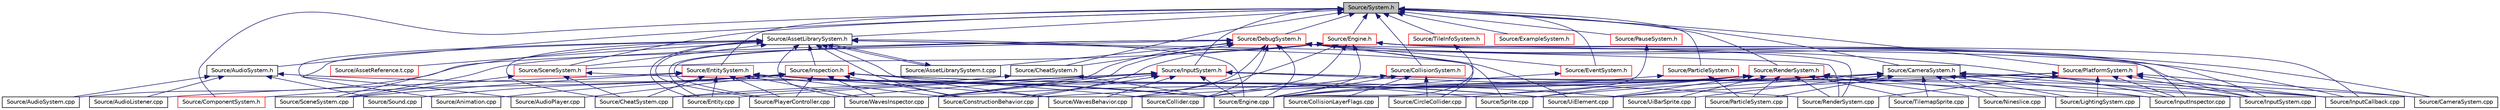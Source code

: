 digraph "Source/System.h"
{
 // LATEX_PDF_SIZE
  edge [fontname="Helvetica",fontsize="10",labelfontname="Helvetica",labelfontsize="10"];
  node [fontname="Helvetica",fontsize="10",shape=record];
  Node1 [label="Source/System.h",height=0.2,width=0.4,color="black", fillcolor="grey75", style="filled", fontcolor="black",tooltip="Base class for all Systems."];
  Node1 -> Node2 [dir="back",color="midnightblue",fontsize="10",style="solid"];
  Node2 [label="Source/AssetLibrarySystem.h",height=0.2,width=0.4,color="black", fillcolor="white", style="filled",URL="$AssetLibrarySystem_8h.html",tooltip="Asset System."];
  Node2 -> Node3 [dir="back",color="midnightblue",fontsize="10",style="solid"];
  Node3 [label="Source/Animation.cpp",height=0.2,width=0.4,color="black", fillcolor="white", style="filled",URL="$Animation_8cpp.html",tooltip="animation component implimentation"];
  Node2 -> Node4 [dir="back",color="midnightblue",fontsize="10",style="solid"];
  Node4 [label="Source/AssetLibrarySystem.t.cpp",height=0.2,width=0.4,color="black", fillcolor="white", style="filled",URL="$AssetLibrarySystem_8t_8cpp.html",tooltip="AssetLibrarySystem."];
  Node4 -> Node2 [dir="back",color="midnightblue",fontsize="10",style="solid"];
  Node2 -> Node5 [dir="back",color="midnightblue",fontsize="10",style="solid"];
  Node5 [label="Source/AssetReference.t.cpp",height=0.2,width=0.4,color="red", fillcolor="white", style="filled",URL="$AssetReference_8t_8cpp.html",tooltip="a reference to an Asset"];
  Node2 -> Node15 [dir="back",color="midnightblue",fontsize="10",style="solid"];
  Node15 [label="Source/AudioPlayer.cpp",height=0.2,width=0.4,color="black", fillcolor="white", style="filled",URL="$AudioPlayer_8cpp.html",tooltip="Component that plays audio."];
  Node2 -> Node24 [dir="back",color="midnightblue",fontsize="10",style="solid"];
  Node24 [label="Source/CheatSystem.cpp",height=0.2,width=0.4,color="black", fillcolor="white", style="filled",URL="$CheatSystem_8cpp.html",tooltip="CheatSystem Class definition."];
  Node2 -> Node16 [dir="back",color="midnightblue",fontsize="10",style="solid"];
  Node16 [label="Source/ConstructionBehavior.cpp",height=0.2,width=0.4,color="black", fillcolor="white", style="filled",URL="$ConstructionBehavior_8cpp.html",tooltip="handles the construction of towers and modification of terrain"];
  Node2 -> Node9 [dir="back",color="midnightblue",fontsize="10",style="solid"];
  Node9 [label="Source/Engine.cpp",height=0.2,width=0.4,color="black", fillcolor="white", style="filled",URL="$Engine_8cpp.html",tooltip="Engine class."];
  Node2 -> Node55 [dir="back",color="midnightblue",fontsize="10",style="solid"];
  Node55 [label="Source/Entity.cpp",height=0.2,width=0.4,color="black", fillcolor="white", style="filled",URL="$Entity_8cpp.html",tooltip="Function definitions for the Entity class."];
  Node2 -> Node56 [dir="back",color="midnightblue",fontsize="10",style="solid"];
  Node56 [label="Source/Inspection.h",height=0.2,width=0.4,color="red", fillcolor="white", style="filled",URL="$Inspection_8h.html",tooltip="Helper methods for inspecting things."];
  Node56 -> Node3 [dir="back",color="midnightblue",fontsize="10",style="solid"];
  Node56 -> Node15 [dir="back",color="midnightblue",fontsize="10",style="solid"];
  Node56 -> Node57 [dir="back",color="midnightblue",fontsize="10",style="solid"];
  Node57 [label="Source/Collider.cpp",height=0.2,width=0.4,color="black", fillcolor="white", style="filled",URL="$Collider_8cpp.html",tooltip="Base component for detecting collisions."];
  Node56 -> Node58 [dir="back",color="midnightblue",fontsize="10",style="solid"];
  Node58 [label="Source/ComponentSystem.h",height=0.2,width=0.4,color="red", fillcolor="white", style="filled",URL="$ComponentSystem_8h.html",tooltip="System that keeps track of a specific kind of Component."];
  Node56 -> Node16 [dir="back",color="midnightblue",fontsize="10",style="solid"];
  Node56 -> Node11 [dir="back",color="midnightblue",fontsize="10",style="solid"];
  Node11 [label="Source/PlayerController.cpp",height=0.2,width=0.4,color="black", fillcolor="white", style="filled",URL="$PlayerController_8cpp.html",tooltip="PlayerController Behaviour Class."];
  Node56 -> Node71 [dir="back",color="midnightblue",fontsize="10",style="solid"];
  Node71 [label="Source/Sound.cpp",height=0.2,width=0.4,color="black", fillcolor="white", style="filled",URL="$Sound_8cpp.html",tooltip="Wrapper class for FMOD sounds."];
  Node56 -> Node46 [dir="back",color="midnightblue",fontsize="10",style="solid"];
  Node46 [label="Source/Sprite.cpp",height=0.2,width=0.4,color="black", fillcolor="white", style="filled",URL="$Sprite_8cpp.html",tooltip="Implementation of Sprite component."];
  Node56 -> Node75 [dir="back",color="midnightblue",fontsize="10",style="solid"];
  Node75 [label="Source/UiBarSprite.cpp",height=0.2,width=0.4,color="black", fillcolor="white", style="filled",URL="$UiBarSprite_8cpp.html",tooltip="sprite that renders a ui bar"];
  Node56 -> Node76 [dir="back",color="midnightblue",fontsize="10",style="solid"];
  Node76 [label="Source/UiElement.cpp",height=0.2,width=0.4,color="black", fillcolor="white", style="filled",URL="$UiElement_8cpp.html",tooltip="Ui element component."];
  Node56 -> Node13 [dir="back",color="midnightblue",fontsize="10",style="solid"];
  Node13 [label="Source/WavesInspector.cpp",height=0.2,width=0.4,color="black", fillcolor="white", style="filled",URL="$WavesInspector_8cpp.html",tooltip="Definitions for wave and spawning editing in game."];
  Node2 -> Node11 [dir="back",color="midnightblue",fontsize="10",style="solid"];
  Node2 -> Node44 [dir="back",color="midnightblue",fontsize="10",style="solid"];
  Node44 [label="Source/RenderSystem.cpp",height=0.2,width=0.4,color="black", fillcolor="white", style="filled",URL="$RenderSystem_8cpp.html",tooltip="System responsible for drawing sprites and basic shapes."];
  Node2 -> Node77 [dir="back",color="midnightblue",fontsize="10",style="solid"];
  Node77 [label="Source/SceneSystem.cpp",height=0.2,width=0.4,color="black", fillcolor="white", style="filled",URL="$SceneSystem_8cpp.html",tooltip="handles the process of resetting and changing scenes"];
  Node2 -> Node78 [dir="back",color="midnightblue",fontsize="10",style="solid"];
  Node78 [label="Source/SceneSystem.h",height=0.2,width=0.4,color="red", fillcolor="white", style="filled",URL="$SceneSystem_8h.html",tooltip="handles the process of resetting and changing scenes"];
  Node78 -> Node24 [dir="back",color="midnightblue",fontsize="10",style="solid"];
  Node78 -> Node9 [dir="back",color="midnightblue",fontsize="10",style="solid"];
  Node78 -> Node77 [dir="back",color="midnightblue",fontsize="10",style="solid"];
  Node2 -> Node46 [dir="back",color="midnightblue",fontsize="10",style="solid"];
  Node2 -> Node12 [dir="back",color="midnightblue",fontsize="10",style="solid"];
  Node12 [label="Source/WavesBehavior.cpp",height=0.2,width=0.4,color="black", fillcolor="white", style="filled",URL="$WavesBehavior_8cpp.html",tooltip="Definitions for wave and spawning behavior."];
  Node2 -> Node13 [dir="back",color="midnightblue",fontsize="10",style="solid"];
  Node1 -> Node81 [dir="back",color="midnightblue",fontsize="10",style="solid"];
  Node81 [label="Source/AudioSystem.h",height=0.2,width=0.4,color="black", fillcolor="white", style="filled",URL="$AudioSystem_8h.html",tooltip="System that implements FMOD and allows the loading and playing of audio."];
  Node81 -> Node82 [dir="back",color="midnightblue",fontsize="10",style="solid"];
  Node82 [label="Source/AudioListener.cpp",height=0.2,width=0.4,color="black", fillcolor="white", style="filled",URL="$AudioListener_8cpp.html",tooltip="Component that picks up spatial audio."];
  Node81 -> Node83 [dir="back",color="midnightblue",fontsize="10",style="solid"];
  Node83 [label="Source/AudioSystem.cpp",height=0.2,width=0.4,color="black", fillcolor="white", style="filled",URL="$AudioSystem_8cpp.html",tooltip="System that implements FMOD and allows the loading and playing of audio."];
  Node81 -> Node9 [dir="back",color="midnightblue",fontsize="10",style="solid"];
  Node81 -> Node71 [dir="back",color="midnightblue",fontsize="10",style="solid"];
  Node1 -> Node84 [dir="back",color="midnightblue",fontsize="10",style="solid"];
  Node84 [label="Source/CameraSystem.h",height=0.2,width=0.4,color="black", fillcolor="white", style="filled",URL="$CameraSystem_8h.html",tooltip="System that handles the camera and coordinate systems / spaces."];
  Node84 -> Node85 [dir="back",color="midnightblue",fontsize="10",style="solid"];
  Node85 [label="Source/CameraSystem.cpp",height=0.2,width=0.4,color="black", fillcolor="white", style="filled",URL="$CameraSystem_8cpp.html",tooltip="System that handles the camera and coordinate systems / spaces."];
  Node84 -> Node16 [dir="back",color="midnightblue",fontsize="10",style="solid"];
  Node84 -> Node9 [dir="back",color="midnightblue",fontsize="10",style="solid"];
  Node84 -> Node86 [dir="back",color="midnightblue",fontsize="10",style="solid"];
  Node86 [label="Source/InputCallback.cpp",height=0.2,width=0.4,color="black", fillcolor="white", style="filled",URL="$InputCallback_8cpp.html",tooltip="Input system manual callback and key display, since glfw and imgui hate each other."];
  Node84 -> Node87 [dir="back",color="midnightblue",fontsize="10",style="solid"];
  Node87 [label="Source/InputInspector.cpp",height=0.2,width=0.4,color="black", fillcolor="white", style="filled",URL="$InputInspector_8cpp.html",tooltip="Input system addition, holds Action and Debug info."];
  Node84 -> Node88 [dir="back",color="midnightblue",fontsize="10",style="solid"];
  Node88 [label="Source/InputSystem.cpp",height=0.2,width=0.4,color="black", fillcolor="white", style="filled",URL="$InputSystem_8cpp.html",tooltip="Input system, m_Handles key and mouse inputs."];
  Node84 -> Node41 [dir="back",color="midnightblue",fontsize="10",style="solid"];
  Node41 [label="Source/LightingSystem.cpp",height=0.2,width=0.4,color="black", fillcolor="white", style="filled",URL="$LightingSystem_8cpp.html",tooltip="Renders lights in the scene."];
  Node84 -> Node43 [dir="back",color="midnightblue",fontsize="10",style="solid"];
  Node43 [label="Source/Nineslice.cpp",height=0.2,width=0.4,color="black", fillcolor="white", style="filled",URL="$Nineslice_8cpp.html",tooltip="sprite that renders a nineslice"];
  Node84 -> Node89 [dir="back",color="midnightblue",fontsize="10",style="solid"];
  Node89 [label="Source/ParticleSystem.cpp",height=0.2,width=0.4,color="black", fillcolor="white", style="filled",URL="$ParticleSystem_8cpp.html",tooltip="Updates all particles using compute shader, spawns new ones in accordance with emitters' timing."];
  Node84 -> Node46 [dir="back",color="midnightblue",fontsize="10",style="solid"];
  Node84 -> Node48 [dir="back",color="midnightblue",fontsize="10",style="solid"];
  Node48 [label="Source/TilemapSprite.cpp",height=0.2,width=0.4,color="black", fillcolor="white", style="filled",URL="$TilemapSprite_8cpp.html",tooltip="A version of Sprite specifically for rendering tiles."];
  Node84 -> Node75 [dir="back",color="midnightblue",fontsize="10",style="solid"];
  Node84 -> Node76 [dir="back",color="midnightblue",fontsize="10",style="solid"];
  Node1 -> Node90 [dir="back",color="midnightblue",fontsize="10",style="solid"];
  Node90 [label="Source/CheatSystem.h",height=0.2,width=0.4,color="black", fillcolor="white", style="filled",URL="$CheatSystem_8h.html",tooltip="CheatSystem Class Declaration."];
  Node90 -> Node24 [dir="back",color="midnightblue",fontsize="10",style="solid"];
  Node90 -> Node9 [dir="back",color="midnightblue",fontsize="10",style="solid"];
  Node1 -> Node91 [dir="back",color="midnightblue",fontsize="10",style="solid"];
  Node91 [label="Source/CollisionSystem.h",height=0.2,width=0.4,color="red", fillcolor="white", style="filled",URL="$CollisionSystem_8h.html",tooltip="The CollisionSystem is responsible for checking for collisions between Different Colliders."];
  Node91 -> Node92 [dir="back",color="midnightblue",fontsize="10",style="solid"];
  Node92 [label="Source/CircleCollider.cpp",height=0.2,width=0.4,color="black", fillcolor="white", style="filled",URL="$CircleCollider_8cpp.html",tooltip="Circle-shaped collider."];
  Node91 -> Node57 [dir="back",color="midnightblue",fontsize="10",style="solid"];
  Node91 -> Node93 [dir="back",color="midnightblue",fontsize="10",style="solid"];
  Node93 [label="Source/CollisionLayerFlags.cpp",height=0.2,width=0.4,color="black", fillcolor="white", style="filled",URL="$CollisionLayerFlags_8cpp.html",tooltip="struct that determines which collision layers to interact with"];
  Node91 -> Node9 [dir="back",color="midnightblue",fontsize="10",style="solid"];
  Node1 -> Node58 [dir="back",color="midnightblue",fontsize="10",style="solid"];
  Node1 -> Node95 [dir="back",color="midnightblue",fontsize="10",style="solid"];
  Node95 [label="Source/DebugSystem.h",height=0.2,width=0.4,color="red", fillcolor="white", style="filled",URL="$DebugSystem_8h_source.html",tooltip=" "];
  Node95 -> Node4 [dir="back",color="midnightblue",fontsize="10",style="solid"];
  Node95 -> Node83 [dir="back",color="midnightblue",fontsize="10",style="solid"];
  Node95 -> Node85 [dir="back",color="midnightblue",fontsize="10",style="solid"];
  Node95 -> Node90 [dir="back",color="midnightblue",fontsize="10",style="solid"];
  Node95 -> Node92 [dir="back",color="midnightblue",fontsize="10",style="solid"];
  Node95 -> Node57 [dir="back",color="midnightblue",fontsize="10",style="solid"];
  Node95 -> Node9 [dir="back",color="midnightblue",fontsize="10",style="solid"];
  Node95 -> Node55 [dir="back",color="midnightblue",fontsize="10",style="solid"];
  Node95 -> Node103 [dir="back",color="midnightblue",fontsize="10",style="solid"];
  Node103 [label="Source/EventSystem.h",height=0.2,width=0.4,color="red", fillcolor="white", style="filled",URL="$EventSystem_8h.html",tooltip="System that handles Events and EventListeners."];
  Node103 -> Node9 [dir="back",color="midnightblue",fontsize="10",style="solid"];
  Node95 -> Node86 [dir="back",color="midnightblue",fontsize="10",style="solid"];
  Node95 -> Node87 [dir="back",color="midnightblue",fontsize="10",style="solid"];
  Node95 -> Node88 [dir="back",color="midnightblue",fontsize="10",style="solid"];
  Node95 -> Node11 [dir="back",color="midnightblue",fontsize="10",style="solid"];
  Node95 -> Node77 [dir="back",color="midnightblue",fontsize="10",style="solid"];
  Node95 -> Node76 [dir="back",color="midnightblue",fontsize="10",style="solid"];
  Node95 -> Node12 [dir="back",color="midnightblue",fontsize="10",style="solid"];
  Node95 -> Node13 [dir="back",color="midnightblue",fontsize="10",style="solid"];
  Node1 -> Node117 [dir="back",color="midnightblue",fontsize="10",style="solid"];
  Node117 [label="Source/Engine.h",height=0.2,width=0.4,color="red", fillcolor="white", style="filled",URL="$Engine_8h.html",tooltip="Engine class."];
  Node117 -> Node57 [dir="back",color="midnightblue",fontsize="10",style="solid"];
  Node117 -> Node16 [dir="back",color="midnightblue",fontsize="10",style="solid"];
  Node117 -> Node9 [dir="back",color="midnightblue",fontsize="10",style="solid"];
  Node117 -> Node86 [dir="back",color="midnightblue",fontsize="10",style="solid"];
  Node117 -> Node87 [dir="back",color="midnightblue",fontsize="10",style="solid"];
  Node117 -> Node88 [dir="back",color="midnightblue",fontsize="10",style="solid"];
  Node117 -> Node44 [dir="back",color="midnightblue",fontsize="10",style="solid"];
  Node117 -> Node78 [dir="back",color="midnightblue",fontsize="10",style="solid"];
  Node117 -> Node12 [dir="back",color="midnightblue",fontsize="10",style="solid"];
  Node117 -> Node13 [dir="back",color="midnightblue",fontsize="10",style="solid"];
  Node1 -> Node118 [dir="back",color="midnightblue",fontsize="10",style="solid"];
  Node118 [label="Source/EntitySystem.h",height=0.2,width=0.4,color="red", fillcolor="white", style="filled",URL="$EntitySystem_8h.html",tooltip="System that manages the storing and handling of Entities."];
  Node118 -> Node82 [dir="back",color="midnightblue",fontsize="10",style="solid"];
  Node118 -> Node24 [dir="back",color="midnightblue",fontsize="10",style="solid"];
  Node118 -> Node16 [dir="back",color="midnightblue",fontsize="10",style="solid"];
  Node118 -> Node9 [dir="back",color="midnightblue",fontsize="10",style="solid"];
  Node118 -> Node55 [dir="back",color="midnightblue",fontsize="10",style="solid"];
  Node118 -> Node11 [dir="back",color="midnightblue",fontsize="10",style="solid"];
  Node118 -> Node77 [dir="back",color="midnightblue",fontsize="10",style="solid"];
  Node118 -> Node76 [dir="back",color="midnightblue",fontsize="10",style="solid"];
  Node118 -> Node12 [dir="back",color="midnightblue",fontsize="10",style="solid"];
  Node118 -> Node13 [dir="back",color="midnightblue",fontsize="10",style="solid"];
  Node1 -> Node103 [dir="back",color="midnightblue",fontsize="10",style="solid"];
  Node1 -> Node119 [dir="back",color="midnightblue",fontsize="10",style="solid"];
  Node119 [label="Source/ExampleSystem.h",height=0.2,width=0.4,color="red", fillcolor="white", style="filled",URL="$ExampleSystem_8h.html",tooltip="DESCRIPTION HERE."];
  Node1 -> Node121 [dir="back",color="midnightblue",fontsize="10",style="solid"];
  Node121 [label="Source/InputSystem.h",height=0.2,width=0.4,color="red", fillcolor="white", style="filled",URL="$InputSystem_8h.html",tooltip="Input system, m_Handles key and mouse inputs."];
  Node121 -> Node24 [dir="back",color="midnightblue",fontsize="10",style="solid"];
  Node121 -> Node16 [dir="back",color="midnightblue",fontsize="10",style="solid"];
  Node121 -> Node9 [dir="back",color="midnightblue",fontsize="10",style="solid"];
  Node121 -> Node55 [dir="back",color="midnightblue",fontsize="10",style="solid"];
  Node121 -> Node86 [dir="back",color="midnightblue",fontsize="10",style="solid"];
  Node121 -> Node87 [dir="back",color="midnightblue",fontsize="10",style="solid"];
  Node121 -> Node88 [dir="back",color="midnightblue",fontsize="10",style="solid"];
  Node121 -> Node11 [dir="back",color="midnightblue",fontsize="10",style="solid"];
  Node121 -> Node44 [dir="back",color="midnightblue",fontsize="10",style="solid"];
  Node121 -> Node12 [dir="back",color="midnightblue",fontsize="10",style="solid"];
  Node121 -> Node13 [dir="back",color="midnightblue",fontsize="10",style="solid"];
  Node1 -> Node123 [dir="back",color="midnightblue",fontsize="10",style="solid"];
  Node123 [label="Source/ParticleSystem.h",height=0.2,width=0.4,color="red", fillcolor="white", style="filled",URL="$ParticleSystem_8h.html",tooltip="System in charge of managing compute shader and emitters."];
  Node123 -> Node9 [dir="back",color="midnightblue",fontsize="10",style="solid"];
  Node123 -> Node89 [dir="back",color="midnightblue",fontsize="10",style="solid"];
  Node1 -> Node125 [dir="back",color="midnightblue",fontsize="10",style="solid"];
  Node125 [label="Source/PauseSystem.h",height=0.2,width=0.4,color="red", fillcolor="white", style="filled",URL="$PauseSystem_8h_source.html",tooltip=" "];
  Node125 -> Node9 [dir="back",color="midnightblue",fontsize="10",style="solid"];
  Node1 -> Node126 [dir="back",color="midnightblue",fontsize="10",style="solid"];
  Node126 [label="Source/PlatformSystem.h",height=0.2,width=0.4,color="red", fillcolor="white", style="filled",URL="$PlatformSystem_8h.html",tooltip="Patform System class: initializes window and graphics (GLFW and GLEW), shuts them down on exit."];
  Node126 -> Node85 [dir="back",color="midnightblue",fontsize="10",style="solid"];
  Node126 -> Node9 [dir="back",color="midnightblue",fontsize="10",style="solid"];
  Node126 -> Node86 [dir="back",color="midnightblue",fontsize="10",style="solid"];
  Node126 -> Node87 [dir="back",color="midnightblue",fontsize="10",style="solid"];
  Node126 -> Node88 [dir="back",color="midnightblue",fontsize="10",style="solid"];
  Node126 -> Node41 [dir="back",color="midnightblue",fontsize="10",style="solid"];
  Node126 -> Node44 [dir="back",color="midnightblue",fontsize="10",style="solid"];
  Node126 -> Node76 [dir="back",color="midnightblue",fontsize="10",style="solid"];
  Node1 -> Node127 [dir="back",color="midnightblue",fontsize="10",style="solid"];
  Node127 [label="Source/RenderSystem.h",height=0.2,width=0.4,color="red", fillcolor="white", style="filled",URL="$RenderSystem_8h.html",tooltip="System responsible for drawing sprites and basic shapes."];
  Node127 -> Node92 [dir="back",color="midnightblue",fontsize="10",style="solid"];
  Node127 -> Node9 [dir="back",color="midnightblue",fontsize="10",style="solid"];
  Node127 -> Node41 [dir="back",color="midnightblue",fontsize="10",style="solid"];
  Node127 -> Node43 [dir="back",color="midnightblue",fontsize="10",style="solid"];
  Node127 -> Node89 [dir="back",color="midnightblue",fontsize="10",style="solid"];
  Node127 -> Node44 [dir="back",color="midnightblue",fontsize="10",style="solid"];
  Node127 -> Node46 [dir="back",color="midnightblue",fontsize="10",style="solid"];
  Node127 -> Node48 [dir="back",color="midnightblue",fontsize="10",style="solid"];
  Node127 -> Node75 [dir="back",color="midnightblue",fontsize="10",style="solid"];
  Node127 -> Node76 [dir="back",color="midnightblue",fontsize="10",style="solid"];
  Node127 -> Node12 [dir="back",color="midnightblue",fontsize="10",style="solid"];
  Node127 -> Node13 [dir="back",color="midnightblue",fontsize="10",style="solid"];
  Node1 -> Node78 [dir="back",color="midnightblue",fontsize="10",style="solid"];
  Node1 -> Node129 [dir="back",color="midnightblue",fontsize="10",style="solid"];
  Node129 [label="Source/TileInfoSystem.h",height=0.2,width=0.4,color="red", fillcolor="white", style="filled",URL="$TileInfoSystem_8h.html",tooltip="System to get info about given tile indices."];
  Node129 -> Node9 [dir="back",color="midnightblue",fontsize="10",style="solid"];
}
